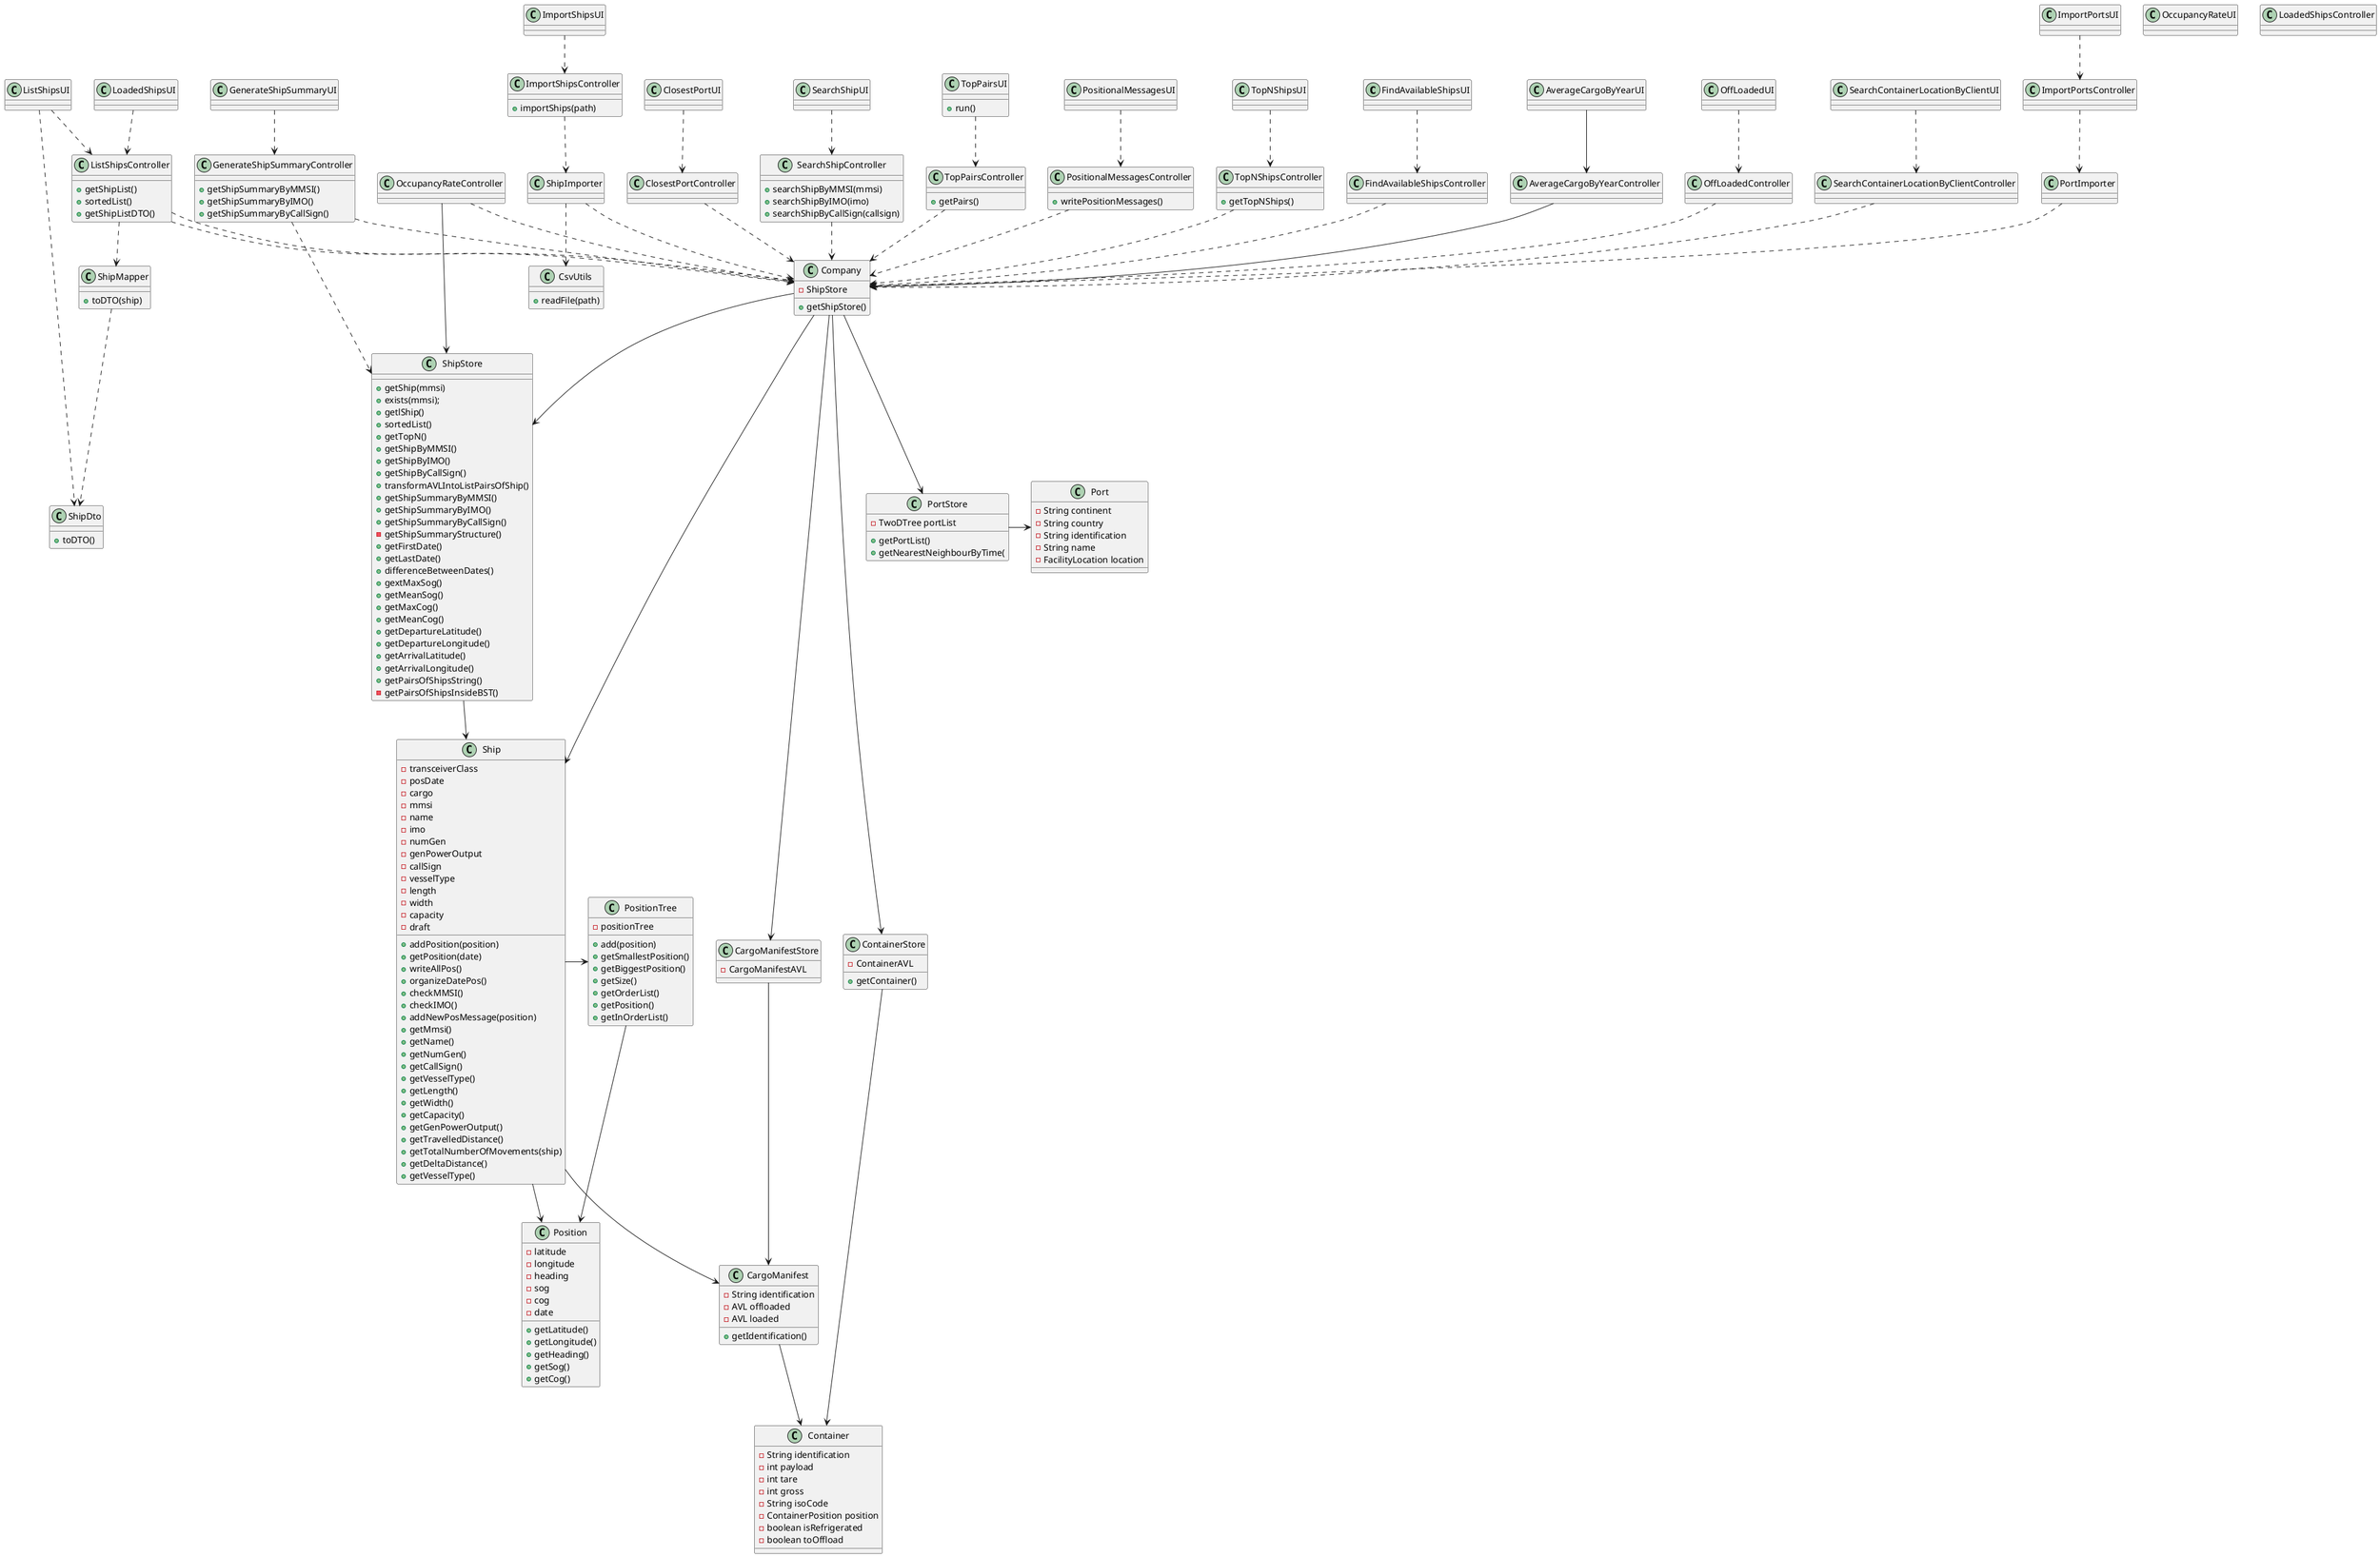 @startuml
'https://plantuml.com/class-diagram
class FindAvailableShipsUI{
}
class FindAvailableShipsController{
}
FindAvailableShipsUI ..> FindAvailableShipsController
FindAvailableShipsController ..> Company

class OccupancyRateUI{
}

class OccupancyRateController{
}
OccupancyRateController -> ShipStore
OccupancyRateController ..> Company
class CargoManifest{
-String identification
-AVL offloaded
-AVL loaded
+getIdentification()
}
class Container{
-String identification
-int payload
-int tare
-int gross
-String isoCode
-ContainerPosition position
-boolean isRefrigerated
-boolean toOffload
}
Ship --> CargoManifest
CargoManifest --> Container

class AverageCargoByYearUI{
}

class AverageCargoByYearController{
}
AverageCargoByYearUI --> AverageCargoByYearController
AverageCargoByYearController --> Company

class LoadedShipsUI{
}

class LoadedShipsController{
}
LoadedShipsUI ..> ListShipsController
ListShipsController ..> Company
class PortStore{
-TwoDTree portList
+getPortList()
+getNearestNeighbourByTime(
}

class Port{
-String continent
-String country
-String identification
-String name
-FacilityLocation location
}
Company --> PortStore
PortStore -> Port

class OffLoadedUI{
}

class OffLoadedController{
}
OffLoadedUI ..> OffLoadedController
OffLoadedController ..> Company

class ContainerStore{
-ContainerAVL
+getContainer()
}
Company --> ContainerStore
ContainerStore --> Container

class CargoManifestStore{
-CargoManifestAVL
}
Company --> CargoManifestStore
CargoManifestStore --> CargoManifest

class SearchContainerLocationByClientUI{
}

class SearchContainerLocationByClientUI{
}
SearchContainerLocationByClientUI ..> SearchContainerLocationByClientController
SearchContainerLocationByClientController ..> Company

class ImportPortsUI{
}

class ImportPortsController{
}

class PortImporter{
}
ImportPortsUI ..> ImportPortsController
ImportPortsController ..> PortImporter

PortImporter ..> Company
class ImportShipsUI{
}

class ImportShipsController{
+importShips(path)
}

class ClosestPortUI{
}
class ClosestPortController{
}

class ShipImporter{
}
ClosestPortUI ..> ClosestPortController
ClosestPortController ..> Company

class CsvUtils{
+readFile(path)
}

class ShipStore{
+getShip(mmsi)
+exists(mmsi);
+getlShip()
+sortedList()
+getTopN()
+getShipByMMSI()
+getShipByIMO()
+getShipByCallSign()
+transformAVLIntoListPairsOfShip()
+getShipSummaryByMMSI()
+getShipSummaryByIMO()
+getShipSummaryByCallSign()
-getShipSummaryStructure()
+getFirstDate()
+getLastDate()
+differenceBetweenDates()
+gextMaxSog()
+getMeanSog()
+getMaxCog()
+getMeanCog()
+getDepartureLatitude()
+getDepartureLongitude()
+getArrivalLatitude()
+getArrivalLongitude()
}

class Ship{
-transceiverClass
-posDate
-cargo
-mmsi
-name
-imo
-numGen
-genPowerOutput
-callSign
-vesselType
-length
-width
-capacity
-draft
+addPosition(position)
+getPosition(date)
+writeAllPos()
+organizeDatePos()
+checkMMSI()
+checkIMO()
+addNewPosMessage(position)
+getMmsi()
+getName()
+getNumGen()
+getCallSign()
+getVesselType()
+getLength()
+getWidth()
+getCapacity()
+getGenPowerOutput()
+getTravelledDistance()
+getTotalNumberOfMovements(ship)
+getDeltaDistance()
+getVesselType()
}

class Position{
-latitude
-longitude
-heading
-sog
-cog
-date
+getLatitude()
+getLongitude()
+getHeading()
+getSog()
+getCog()
}

class PositionTree{
+add(position)
-positionTree
+getSmallestPosition()
+getBiggestPosition()
+getSize()
+getOrderList()
+getPosition()
+getInOrderList()
}

class SearchShipUI{

}

class SearchShipController{
  +searchShipByMMSI(mmsi)
  +searchShipByIMO(imo)
  +searchShipByCallSign(callsign)
}



class TopPairsUI{
+run()
}

class Company{
-ShipStore
+getShipStore()
}

class TopPairsController{
+getPairs()
}

class ShipStore{
+getPairsOfShipsString()
-getPairsOfShipsInsideBST()
}

class PositionalMessagesUI{
}

class PositionalMessagesController{
+writePositionMessages()
}

class ListShipsUI{
}

class ListShipsController{
+getShipList()
+sortedList()
+getShipListDTO()
}
class ShipMapper{
+toDTO(ship)
}
class ShipDto{
+toDTO()
}

class TopNShipsUI{
}

class TopNShipsController{
+getTopNShips()
}


class GenerateShipSummaryUI{
}
class GenerateShipSummaryController{
+getShipSummaryByMMSI()
+getShipSummaryByIMO()
+getShipSummaryByCallSign()
}



ImportShipsUI ..> ImportShipsController
ImportShipsController ..> ShipImporter
ShipImporter ..> CsvUtils
ShipImporter ..> Company
ShipStore --> Ship
Ship -> PositionTree
Ship --> Position
PositionTree --> Position
SearchShipUI ..> SearchShipController
SearchShipController ..> Company
TopPairsUI ..> TopPairsController
TopPairsController ..> Company
Company --> ShipStore

PositionalMessagesUI ..> PositionalMessagesController
PositionalMessagesController ..> Company

ListShipsUI ..> ShipDto
ListShipsUI ..> ListShipsController
ListShipsController ..>ShipMapper
ShipMapper ..> ShipDto
ListShipsController ..> Company

TopNShipsUI ..> TopNShipsController
TopNShipsController ..> Company

GenerateShipSummaryUI ..> GenerateShipSummaryController
GenerateShipSummaryController ..> Company
GenerateShipSummaryController ..> ShipStore
Company --> Ship

@enduml